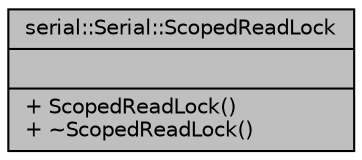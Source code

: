 digraph "serial::Serial::ScopedReadLock"
{
 // LATEX_PDF_SIZE
  edge [fontname="Helvetica",fontsize="10",labelfontname="Helvetica",labelfontsize="10"];
  node [fontname="Helvetica",fontsize="10",shape=record];
  Node1 [label="{serial::Serial::ScopedReadLock\n||+ ScopedReadLock()\l+ ~ScopedReadLock()\l}",height=0.2,width=0.4,color="black", fillcolor="grey75", style="filled", fontcolor="black",tooltip=" "];
}
